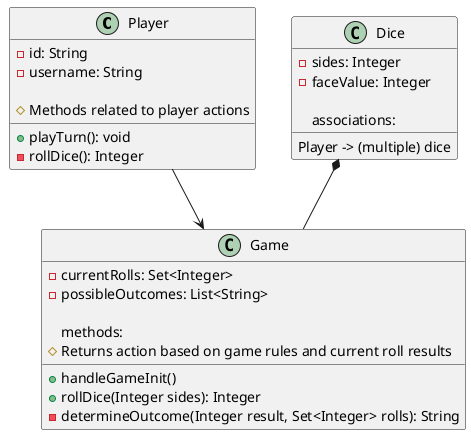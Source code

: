 @startuml
class Player {
    - id: String
    - username: String
    
    # Methods related to player actions
    + playTurn(): void
    - rollDice(): Integer
}

class Game {
    - currentRolls: Set<Integer>
    - possibleOutcomes: List<String>
    
    methods:
        + handleGameInit()
        + rollDice(Integer sides): Integer
        - determineOutcome(Integer result, Set<Integer> rolls): String
        # Returns action based on game rules and current roll results
}

class Dice {
    - sides: Integer
    - faceValue: Integer
    
    associations:
        Player -> (multiple) dice
}

Player --> Game

Dice *-- Game
@enduml